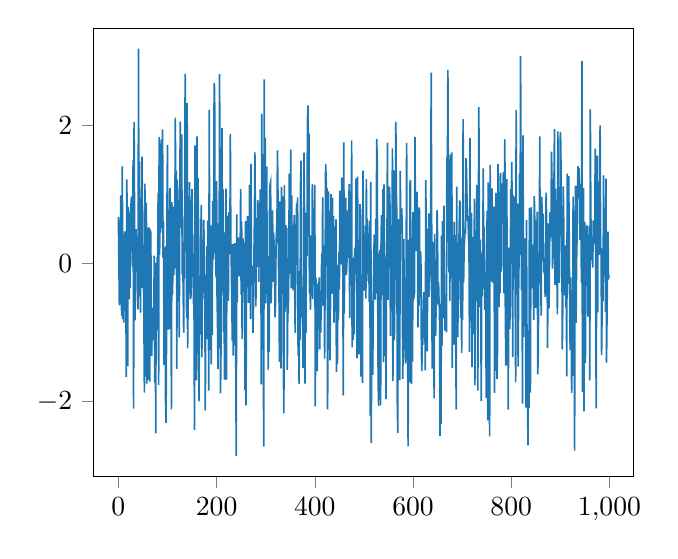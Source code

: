 % This file was created by matplotlib2tikz v0.6.17.
\begin{tikzpicture}

\definecolor{color0}{rgb}{0.122,0.467,0.706}

\begin{axis}[
xmin=-49.95, xmax=1048.95,
ymin=-3.092, ymax=3.413,
tick align=outside,
tick pos=left,
x grid style={white!69.02!black},
y grid style={white!69.02!black}
]
\addplot [semithick, color0, forget plot]
table {%
0 0.676
1 0.067
2 -0.609
3 -0.414
4 0.358
5 0.989
6 -0.581
7 -0.757
8 1.408
9 -0.805
10 0.291
11 -0.859
12 0.352
13 0.464
14 -0.689
15 0.365
16 -1.649
17 1.218
18 0.737
19 -1.488
20 0.82
21 0.737
22 -0.523
23 0.449
24 -0.353
25 0.664
26 0.9
27 0.972
28 0.724
29 -0.051
30 1.506
31 -2.107
32 2.051
33 0.53
34 -0.827
35 0.159
36 0.497
37 0.054
38 0.238
39 -0.372
40 -0.665
41 3.117
42 -0.469
43 1.48
44 0.01
45 -0.712
46 0.742
47 -0.354
48 1.55
49 0.811
50 -0.341
51 -0.22
52 -0.804
53 -1.873
54 1.157
55 -0.548
56 -1.642
57 0.881
58 -1.742
59 0.151
60 0.52
61 -0.623
62 -1.691
63 0.524
64 -1.715
65 0.491
66 0.441
67 -0.759
68 -1.34
69 -0.657
70 -1.106
71 -0.64
72 -0.998
73 0.114
74 -1.728
75 0.01
76 -2.466
77 -0.257
78 -0.97
79 0.094
80 0.053
81 1.026
82 -1.764
83 1.834
84 0.126
85 1.243
86 0.449
87 1.795
88 0.508
89 0.706
90 1.945
91 0.085
92 0.608
93 -1.473
94 0.194
95 0.209
96 -1.987
97 -2.313
98 -1.104
99 0.865
100 1.721
101 -0.05
102 -0.96
103 0.776
104 -0.951
105 1.097
106 0.513
107 0.773
108 -2.119
109 0.888
110 -0.464
111 -0.153
112 0.82
113 -0.172
114 0.63
115 0.57
116 2.114
117 -0.067
118 1.347
119 -1.528
120 1.217
121 0.824
122 0.744
123 0.255
124 -1.072
125 0.924
126 2.057
127 0.52
128 0.768
129 1.873
130 -0.162
131 0.283
132 -0.455
133 -1.003
134 0.658
135 0.704
136 2.752
137 0.369
138 0.147
139 -0.791
140 2.325
141 -1.232
142 -0.553
143 -0.362
144 0.781
145 1.179
146 0.061
147 -0.516
148 -0.463
149 0.682
150 1.08
151 0.235
152 -0.084
153 -0.526
154 -0.508
155 -2.415
156 1.712
157 1.218
158 0.194
159 -1.698
160 1.843
161 -1.306
162 1.239
163 0.654
164 -2.001
165 -0.785
166 -1.033
167 -0.624
168 0.503
169 0.853
170 -1.363
171 -0.371
172 -0.518
173 0.069
174 0.633
175 -0.136
176 -0.221
177 -2.132
178 -0.59
179 -0.837
180 0.246
181 -1.098
182 0.623
183 -0.001
184 -1.844
185 2.227
186 -0.172
187 -1.253
188 0.548
189 -1.464
190 0.108
191 -1.035
192 0.903
193 0.748
194 0.06
195 2.616
196 2.539
197 0.146
198 0.708
199 -0.208
200 1.194
201 -0.491
202 -0.922
203 -1.533
204 0.58
205 -1.231
206 2.746
207 1.229
208 -1.884
209 -1.21
210 1.094
211 1.967
212 -0.264
213 1.075
214 -0.995
215 0.45
216 -1.684
217 -0.826
218 0.066
219 1.087
220 -1.689
221 0.176
222 0.27
223 0.694
224 -0.543
225 0.745
226 0.379
227 0.131
228 1.879
229 0.303
230 -0.037
231 -0.549
232 -1.118
233 0.282
234 -1.338
235 -0.77
236 -1.188
237 0.296
238 -0.037
239 -1.244
240 -2.797
241 0.712
242 -0.564
243 0.364
244 0.367
245 0.364
246 -0.186
247 0.319
248 0.112
249 1.083
250 -0.455
251 0.609
252 -1.094
253 0.041
254 0.363
255 -0.392
256 0.304
257 -0.578
258 -1.837
259 0.615
260 -2.06
261 0.259
262 0.239
263 0.687
264 0.56
265 -0.573
266 -0.394
267 1.141
268 0.016
269 -0.806
270 1.445
271 -0.146
272 -0.264
273 -0.039
274 -1.007
275 -0.658
276 0.097
277 0.599
278 1.612
279 0.644
280 -0.621
281 0.659
282 -0.05
283 0.361
284 0.921
285 0.59
286 -0.269
287 0.872
288 0.68
289 1.076
290 0.755
291 -1.753
292 2.17
293 -0.103
294 1.587
295 -0.949
296 -2.657
297 2.672
298 0.46
299 1.822
300 -0.581
301 0.229
302 1.405
303 0.059
304 0.111
305 -1.539
306 -0.631
307 -1.284
308 1.008
309 1.145
310 1.18
311 -0.578
312 -0.219
313 -0.221
314 0.77
315 -0.269
316 0.445
317 0.303
318 0.04
319 -0.783
320 -0.566
321 0.226
322 0.459
323 0.612
324 1.642
325 0.995
326 -0.01
327 -0.279
328 -1.428
329 0.9
330 0.195
331 -1.522
332 1.111
333 0.404
334 -0.446
335 0.974
336 -1.551
337 -2.174
338 1.139
339 -0.703
340 -0.602
341 0.556
342 -0.072
343 0.52
344 -1.544
345 -0.601
346 -0.723
347 -0.066
348 1.305
349 -0.149
350 -0.088
351 1.65
352 -0.361
353 0.986
354 -0.122
355 -0.179
356 -0.39
357 0.169
358 0.701
359 -0.283
360 -1.009
361 -0.329
362 0.386
363 0.873
364 0.458
365 0.957
366 -1.339
367 -0.124
368 -1.75
369 -0.112
370 -1.107
371 1.167
372 1.492
373 -0.766
374 -0.759
375 -0.799
376 -1.519
377 -0.654
378 1.609
379 0.717
380 -1.743
381 0.035
382 -1.004
383 0.734
384 0.106
385 2.041
386 2.293
387 0.392
388 1.892
389 -0.438
390 0.412
391 -0.674
392 -0.39
393 0.405
394 -0.273
395 1.156
396 -0.513
397 0.8
398 0.157
399 0.083
400 1.14
401 -2.072
402 -0.202
403 -0.318
404 -0.652
405 -1.561
406 -0.679
407 -0.294
408 -0.395
409 -0.203
410 -1.248
411 -0.58
412 -1.004
413 -0.613
414 0.147
415 -0.255
416 0.962
417 -0.611
418 0.0
419 0.262
420 -1.38
421 -0.208
422 1.442
423 1.268
424 0.772
425 1.094
426 -2.117
427 -0.877
428 1.047
429 -0.893
430 0.767
431 -1.407
432 -0.465
433 1.005
434 -0.004
435 -0.436
436 0.956
437 0.086
438 0.688
439 -0.859
440 0.473
441 0.536
442 -0.696
443 0.639
444 -1.578
445 -0.024
446 -1.462
447 -0.36
448 -0.819
449 0.162
450 -0.381
451 1.056
452 0.206
453 -0.014
454 0.846
455 1.245
456 0.8
457 0.069
458 -1.916
459 1.756
460 -0.723
461 0.241
462 0.571
463 0.956
464 -0.169
465 -0.063
466 0.129
467 0.769
468 0.074
469 0.708
470 1.152
471 -0.79
472 0.154
473 1.046
474 -0.28
475 1.784
476 -1.217
477 0.08
478 -1.11
479 -0.791
480 -1.03
481 0.14
482 0.23
483 -0.158
484 1.231
485 0.875
486 -1.377
487 1.26
488 0.092
489 0.335
490 -1.32
491 -0.733
492 0.859
493 0.778
494 -1.643
495 -0.938
496 -0.771
497 -1.737
498 1.348
499 0.425
500 0.037
501 -0.393
502 -0.35
503 0.548
504 -0.51
505 1.223
506 -0.258
507 0.652
508 -0.079
509 0.435
510 -0.012
511 -0.56
512 0.619
513 -2.207
514 1.179
515 -2.604
516 -0.545
517 -0.624
518 -1.615
519 -0.512
520 -0.019
521 0.418
522 -0.293
523 -0.526
524 0.648
525 -0.436
526 1.807
527 1.531
528 -0.222
529 -1.742
530 -2.069
531 0.08
532 0.141
533 0.199
534 -2.058
535 0.401
536 0.706
537 -0.209
538 -0.464
539 1.078
540 -1.433
541 1.148
542 -0.762
543 -1.345
544 0.093
545 -1.969
546 0.08
547 0.43
548 1.754
549 -0.527
550 0.989
551 -0.074
552 1.116
553 0.856
554 -1.051
555 -0.313
556 0.555
557 -0.645
558 1.669
559 -1.708
560 -0.608
561 1.352
562 -1.116
563 -0.297
564 0.141
565 2.054
566 1.017
567 0.734
568 -2.011
569 -2.457
570 0.642
571 0.345
572 -0.168
573 -1.688
574 1.344
575 0.502
576 0.477
577 0.799
578 0.528
579 -1.675
580 -1.222
581 0.356
582 -0.263
583 -0.569
584 -1.327
585 -1.454
586 -0.0
587 1.749
588 -0.991
589 -0.951
590 -2.652
591 0.344
592 -0.494
593 -1.724
594 1.171
595 1.21
596 -1.544
597 -1.748
598 0.376
599 -1.426
600 0.743
601 -0.513
602 -0.48
603 -0.424
604 1.838
605 0.363
606 0.179
607 0.385
608 1.04
609 0.785
610 -0.927
611 -0.456
612 -0.615
613 0.814
614 -0.499
615 0.177
616 0.095
617 -1.214
618 -1.561
619 -0.728
620 -1.18
621 -0.51
622 -0.418
623 -0.783
624 -0.675
625 -1.551
626 1.213
627 0.176
628 0.498
629 -1.275
630 0.496
631 0.051
632 0.726
633 -0.486
634 -0.244
635 -0.107
636 0.486
637 2.769
638 0.504
639 -1.527
640 -0.523
641 0.312
642 -0.674
643 -1.959
644 0.429
645 -0.545
646 -1.052
647 -0.613
648 -0.593
649 0.774
650 0.338
651 -0.595
652 -0.274
653 -0.56
654 -0.693
655 -2.5
656 -1.607
657 -2.328
658 0.403
659 -1.189
660 0.617
661 -0.791
662 -0.407
663 0.839
664 -0.722
665 -0.975
666 -0.454
667 -0.605
668 -1.001
669 1.546
670 1.275
671 2.809
672 0.792
673 -0.131
674 0.507
675 -0.544
676 1.579
677 -0.071
678 -0.209
679 1.612
680 -1.517
681 0.222
682 0.406
683 -1.177
684 0.602
685 -0.365
686 0.414
687 -1.156
688 -2.119
689 1.113
690 -0.985
691 -1.067
692 -0.569
693 0.139
694 0.506
695 0.898
696 0.891
697 -0.788
698 0.367
699 -1.302
700 0.102
701 -0.818
702 2.095
703 -0.279
704 0.18
705 0.357
706 0.507
707 0.432
708 1.527
709 1.333
710 0.898
711 0.617
712 0.688
713 0.384
714 0.254
715 -1.287
716 1.821
717 -0.835
718 -0.328
719 0.734
720 -1.503
721 -0.344
722 -1.025
723 0.382
724 -0.924
725 0.939
726 -1.768
727 0.479
728 -0.549
729 -0.281
730 1.14
731 -0.22
732 -1.844
733 0.402
734 2.269
735 0.602
736 -0.633
737 0.345
738 -0.701
739 -1.996
740 0.155
741 -0.478
742 -0.022
743 1.379
744 -0.371
745 0.533
746 -0.675
747 -0.362
748 -0.122
749 -1.95
750 0.095
751 0.768
752 -2.277
753 1.177
754 -0.266
755 -0.904
756 -2.508
757 1.432
758 0.106
759 -0.265
760 -0.108
761 1.09
762 -0.202
763 -0.279
764 -0.16
765 0.824
766 -1.879
767 -0.375
768 -1.558
769 1.023
770 -0.751
771 -1.676
772 -1.267
773 1.442
774 0.996
775 -0.63
776 -0.155
777 -0.435
778 1.309
779 -0.116
780 -0.043
781 1.161
782 0.894
783 1.004
784 1.326
785 -0.433
786 0.133
787 1.802
788 -0.717
789 -1.483
790 0.55
791 1.222
792 -1.475
793 -0.53
794 -2.122
795 0.228
796 -0.729
797 -0.952
798 -0.555
799 1.078
800 0.543
801 1.469
802 0.749
803 -1.361
804 0.956
805 0.924
806 0.969
807 0.327
808 -0.34
809 -1.726
810 2.226
811 -0.438
812 -0.434
813 0.868
814 -1.498
815 -0.426
816 0.127
817 1.306
818 0.121
819 3.007
820 1.044
821 -0.39
822 -0.184
823 -2.033
824 1.858
825 -1.068
826 0.321
827 0.363
828 -0.917
829 -0.485
830 -2.093
831 0.633
832 -0.989
833 -1.475
834 -2.638
835 -0.973
836 -2.103
837 0.808
838 0.2
839 -1.875
840 0.26
841 0.816
842 -0.358
843 0.136
844 0.272
845 -0.378
846 -0.82
847 0.975
848 0.577
849 0.589
850 -0.644
851 0.626
852 -0.165
853 0.751
854 -1.611
855 -1.278
856 -0.156
857 -0.28
858 1.842
859 0.0
860 -0.125
861 -0.757
862 0.971
863 0.716
864 0.627
865 0.722
866 -0.095
867 -0.125
868 0.087
869 -0.485
870 -0.261
871 1.029
872 0.649
873 0.086
874 -1.226
875 0.583
876 -0.589
877 -0.652
878 0.166
879 0.741
880 0.378
881 0.52
882 1.624
883 1.146
884 -0.076
885 0.095
886 1.05
887 1.124
888 1.95
889 -0.312
890 1.087
891 0.738
892 0.298
893 -0.115
894 -0.738
895 1.918
896 0.067
897 0.817
898 -0.28
899 0.437
900 1.91
901 1.73
902 0.394
903 0.521
904 -1.245
905 -0.592
906 1.119
907 0.52
908 -0.464
909 -0.135
910 0.262
911 -0.637
912 0.03
913 -1.638
914 1.303
915 0.776
916 -0.296
917 1.268
918 0.446
919 -0.672
920 -1.259
921 -0.203
922 -0.548
923 -1.877
924 -1.202
925 -1.63
926 0.97
927 -0.203
928 0.214
929 -2.715
930 0.371
931 1.13
932 -0.861
933 0.009
934 0.376
935 1.093
936 1.41
937 1.265
938 1.382
939 1.068
940 0.338
941 1.158
942 0.529
943 -0.286
944 2.935
945 -1.862
946 -1.716
947 1.098
948 -2.145
949 -0.524
950 0.604
951 -1.443
952 0.528
953 0.221
954 0.557
955 0.328
956 -0.772
957 0.247
958 -0.439
959 0.54
960 -1.695
961 2.234
962 0.814
963 0.156
964 0.08
965 0.091
966 -0.059
967 0.624
968 0.38
969 0.296
970 0.296
971 1.665
972 -0.225
973 -2.104
974 0.453
975 1.565
976 -0.711
977 1.188
978 0.12
979 0.212
980 1.317
981 2.005
982 0.128
983 0.227
984 -1.331
985 -0.699
986 0.211
987 -0.55
988 1.279
989 -0.057
990 0.81
991 0.374
992 -0.708
993 1.229
994 -1.44
995 -0.791
996 -0.045
997 0.463
998 -0.232
999 -0.173
};
\end{axis}

\end{tikzpicture}